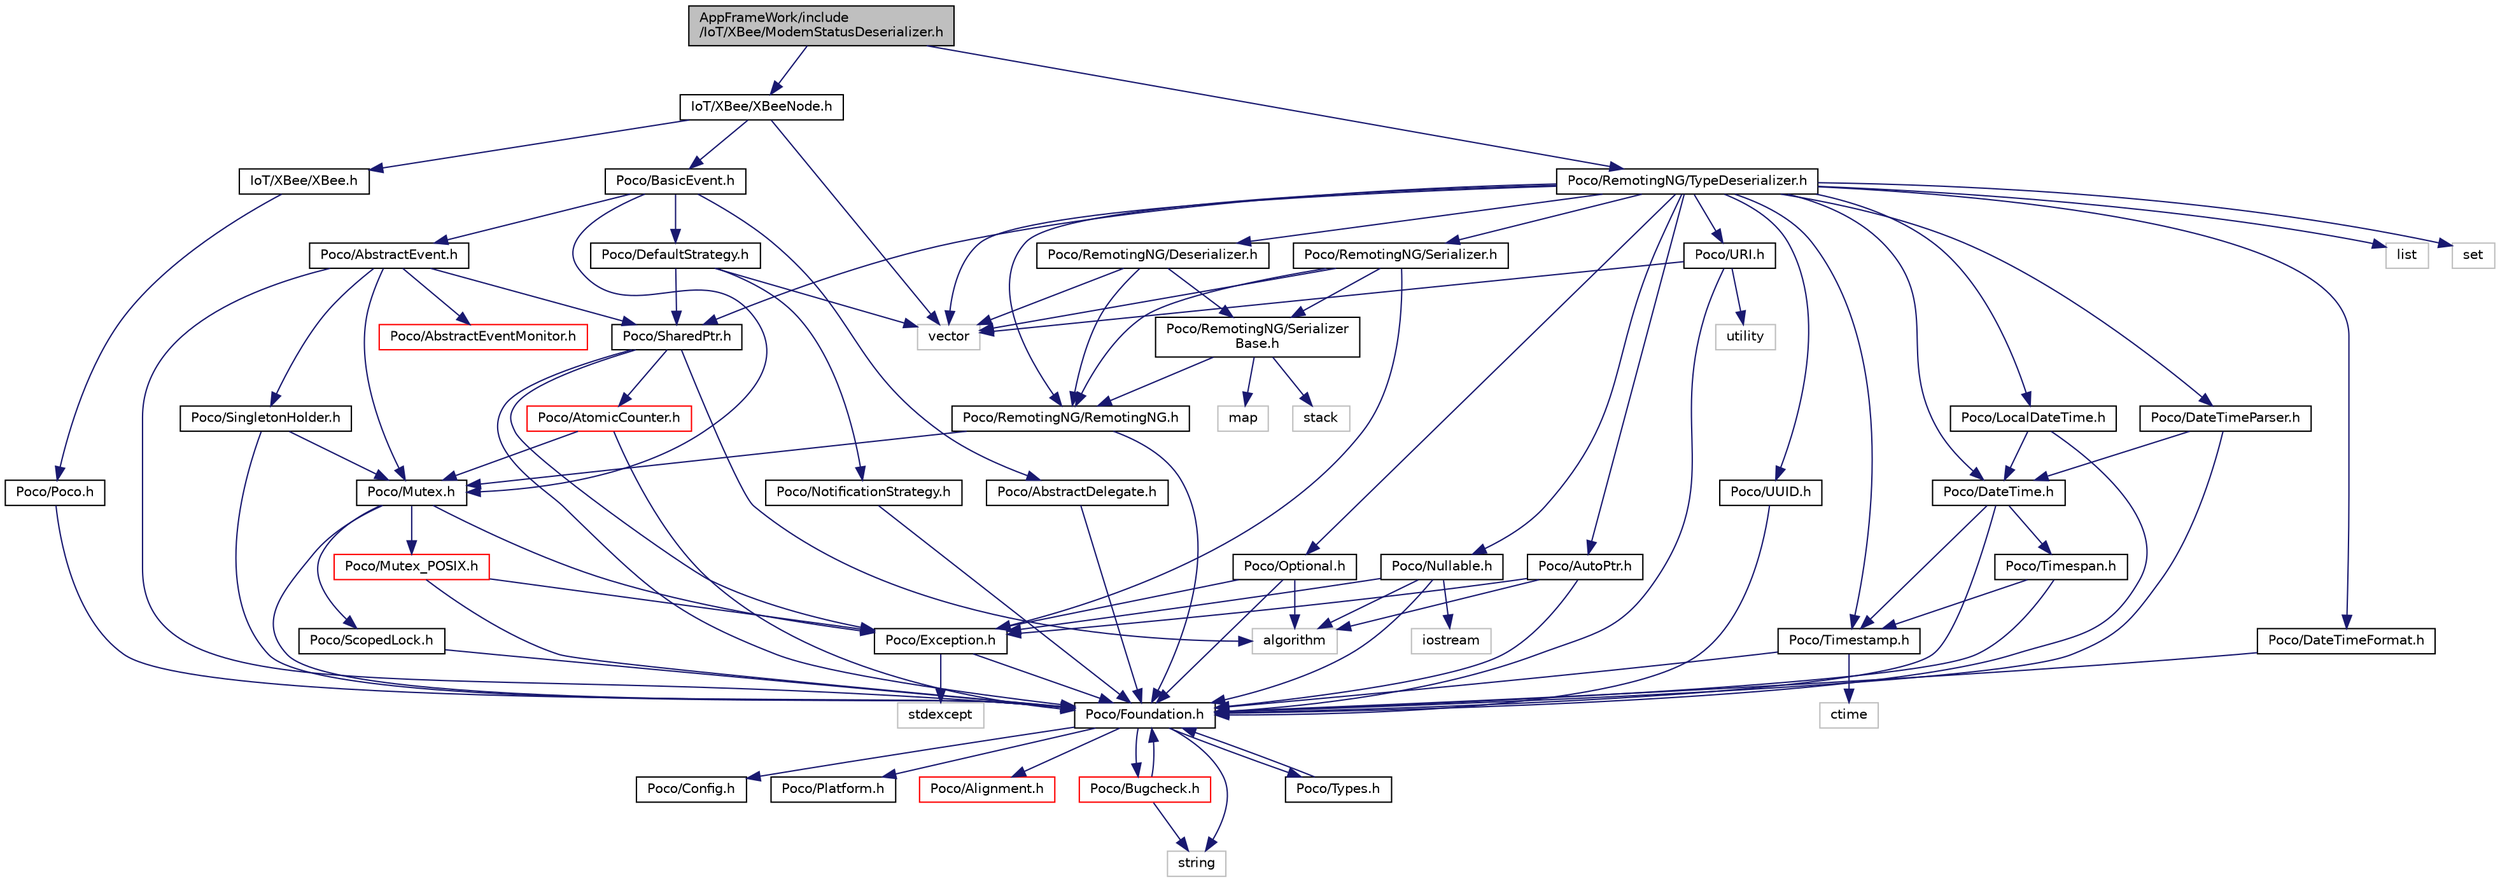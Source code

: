 digraph "AppFrameWork/include/IoT/XBee/ModemStatusDeserializer.h"
{
 // LATEX_PDF_SIZE
  edge [fontname="Helvetica",fontsize="10",labelfontname="Helvetica",labelfontsize="10"];
  node [fontname="Helvetica",fontsize="10",shape=record];
  Node1 [label="AppFrameWork/include\l/IoT/XBee/ModemStatusDeserializer.h",height=0.2,width=0.4,color="black", fillcolor="grey75", style="filled", fontcolor="black",tooltip=" "];
  Node1 -> Node2 [color="midnightblue",fontsize="10",style="solid"];
  Node2 [label="IoT/XBee/XBeeNode.h",height=0.2,width=0.4,color="black", fillcolor="white", style="filled",URL="$XBeeNode_8h.html",tooltip=" "];
  Node2 -> Node3 [color="midnightblue",fontsize="10",style="solid"];
  Node3 [label="IoT/XBee/XBee.h",height=0.2,width=0.4,color="black", fillcolor="white", style="filled",URL="$XBee_8h.html",tooltip=" "];
  Node3 -> Node4 [color="midnightblue",fontsize="10",style="solid"];
  Node4 [label="Poco/Poco.h",height=0.2,width=0.4,color="black", fillcolor="white", style="filled",URL="$Poco_8h.html",tooltip=" "];
  Node4 -> Node5 [color="midnightblue",fontsize="10",style="solid"];
  Node5 [label="Poco/Foundation.h",height=0.2,width=0.4,color="black", fillcolor="white", style="filled",URL="$Foundation_8h.html",tooltip=" "];
  Node5 -> Node6 [color="midnightblue",fontsize="10",style="solid"];
  Node6 [label="Poco/Config.h",height=0.2,width=0.4,color="black", fillcolor="white", style="filled",URL="$Config_8h.html",tooltip=" "];
  Node5 -> Node7 [color="midnightblue",fontsize="10",style="solid"];
  Node7 [label="Poco/Platform.h",height=0.2,width=0.4,color="black", fillcolor="white", style="filled",URL="$Platform_8h.html",tooltip=" "];
  Node5 -> Node8 [color="midnightblue",fontsize="10",style="solid"];
  Node8 [label="Poco/Alignment.h",height=0.2,width=0.4,color="red", fillcolor="white", style="filled",URL="$Alignment_8h.html",tooltip=" "];
  Node5 -> Node10 [color="midnightblue",fontsize="10",style="solid"];
  Node10 [label="Poco/Bugcheck.h",height=0.2,width=0.4,color="red", fillcolor="white", style="filled",URL="$Bugcheck_8h.html",tooltip=" "];
  Node10 -> Node5 [color="midnightblue",fontsize="10",style="solid"];
  Node10 -> Node11 [color="midnightblue",fontsize="10",style="solid"];
  Node11 [label="string",height=0.2,width=0.4,color="grey75", fillcolor="white", style="filled",tooltip=" "];
  Node5 -> Node13 [color="midnightblue",fontsize="10",style="solid"];
  Node13 [label="Poco/Types.h",height=0.2,width=0.4,color="black", fillcolor="white", style="filled",URL="$Types_8h.html",tooltip=" "];
  Node13 -> Node5 [color="midnightblue",fontsize="10",style="solid"];
  Node5 -> Node11 [color="midnightblue",fontsize="10",style="solid"];
  Node2 -> Node14 [color="midnightblue",fontsize="10",style="solid"];
  Node14 [label="Poco/BasicEvent.h",height=0.2,width=0.4,color="black", fillcolor="white", style="filled",URL="$BasicEvent_8h.html",tooltip=" "];
  Node14 -> Node15 [color="midnightblue",fontsize="10",style="solid"];
  Node15 [label="Poco/AbstractEvent.h",height=0.2,width=0.4,color="black", fillcolor="white", style="filled",URL="$AbstractEvent_8h.html",tooltip=" "];
  Node15 -> Node5 [color="midnightblue",fontsize="10",style="solid"];
  Node15 -> Node16 [color="midnightblue",fontsize="10",style="solid"];
  Node16 [label="Poco/SingletonHolder.h",height=0.2,width=0.4,color="black", fillcolor="white", style="filled",URL="$SingletonHolder_8h.html",tooltip=" "];
  Node16 -> Node5 [color="midnightblue",fontsize="10",style="solid"];
  Node16 -> Node17 [color="midnightblue",fontsize="10",style="solid"];
  Node17 [label="Poco/Mutex.h",height=0.2,width=0.4,color="black", fillcolor="white", style="filled",URL="$Mutex_8h.html",tooltip=" "];
  Node17 -> Node5 [color="midnightblue",fontsize="10",style="solid"];
  Node17 -> Node18 [color="midnightblue",fontsize="10",style="solid"];
  Node18 [label="Poco/Exception.h",height=0.2,width=0.4,color="black", fillcolor="white", style="filled",URL="$Exception_8h.html",tooltip=" "];
  Node18 -> Node5 [color="midnightblue",fontsize="10",style="solid"];
  Node18 -> Node19 [color="midnightblue",fontsize="10",style="solid"];
  Node19 [label="stdexcept",height=0.2,width=0.4,color="grey75", fillcolor="white", style="filled",tooltip=" "];
  Node17 -> Node20 [color="midnightblue",fontsize="10",style="solid"];
  Node20 [label="Poco/ScopedLock.h",height=0.2,width=0.4,color="black", fillcolor="white", style="filled",URL="$ScopedLock_8h.html",tooltip=" "];
  Node20 -> Node5 [color="midnightblue",fontsize="10",style="solid"];
  Node17 -> Node21 [color="midnightblue",fontsize="10",style="solid"];
  Node21 [label="Poco/Mutex_POSIX.h",height=0.2,width=0.4,color="red", fillcolor="white", style="filled",URL="$Mutex__POSIX_8h.html",tooltip=" "];
  Node21 -> Node5 [color="midnightblue",fontsize="10",style="solid"];
  Node21 -> Node18 [color="midnightblue",fontsize="10",style="solid"];
  Node15 -> Node24 [color="midnightblue",fontsize="10",style="solid"];
  Node24 [label="Poco/SharedPtr.h",height=0.2,width=0.4,color="black", fillcolor="white", style="filled",URL="$SharedPtr_8h.html",tooltip=" "];
  Node24 -> Node5 [color="midnightblue",fontsize="10",style="solid"];
  Node24 -> Node18 [color="midnightblue",fontsize="10",style="solid"];
  Node24 -> Node25 [color="midnightblue",fontsize="10",style="solid"];
  Node25 [label="Poco/AtomicCounter.h",height=0.2,width=0.4,color="red", fillcolor="white", style="filled",URL="$AtomicCounter_8h.html",tooltip=" "];
  Node25 -> Node5 [color="midnightblue",fontsize="10",style="solid"];
  Node25 -> Node17 [color="midnightblue",fontsize="10",style="solid"];
  Node24 -> Node28 [color="midnightblue",fontsize="10",style="solid"];
  Node28 [label="algorithm",height=0.2,width=0.4,color="grey75", fillcolor="white", style="filled",tooltip=" "];
  Node15 -> Node17 [color="midnightblue",fontsize="10",style="solid"];
  Node15 -> Node29 [color="midnightblue",fontsize="10",style="solid"];
  Node29 [label="Poco/AbstractEventMonitor.h",height=0.2,width=0.4,color="red", fillcolor="white", style="filled",URL="$AbstractEventMonitor_8h.html",tooltip=" "];
  Node14 -> Node62 [color="midnightblue",fontsize="10",style="solid"];
  Node62 [label="Poco/DefaultStrategy.h",height=0.2,width=0.4,color="black", fillcolor="white", style="filled",URL="$DefaultStrategy_8h.html",tooltip=" "];
  Node62 -> Node63 [color="midnightblue",fontsize="10",style="solid"];
  Node63 [label="Poco/NotificationStrategy.h",height=0.2,width=0.4,color="black", fillcolor="white", style="filled",URL="$NotificationStrategy_8h.html",tooltip=" "];
  Node63 -> Node5 [color="midnightblue",fontsize="10",style="solid"];
  Node62 -> Node24 [color="midnightblue",fontsize="10",style="solid"];
  Node62 -> Node60 [color="midnightblue",fontsize="10",style="solid"];
  Node60 [label="vector",height=0.2,width=0.4,color="grey75", fillcolor="white", style="filled",tooltip=" "];
  Node14 -> Node64 [color="midnightblue",fontsize="10",style="solid"];
  Node64 [label="Poco/AbstractDelegate.h",height=0.2,width=0.4,color="black", fillcolor="white", style="filled",URL="$AbstractDelegate_8h.html",tooltip=" "];
  Node64 -> Node5 [color="midnightblue",fontsize="10",style="solid"];
  Node14 -> Node17 [color="midnightblue",fontsize="10",style="solid"];
  Node2 -> Node60 [color="midnightblue",fontsize="10",style="solid"];
  Node1 -> Node65 [color="midnightblue",fontsize="10",style="solid"];
  Node65 [label="Poco/RemotingNG/TypeDeserializer.h",height=0.2,width=0.4,color="black", fillcolor="white", style="filled",URL="$TypeDeserializer_8h.html",tooltip=" "];
  Node65 -> Node66 [color="midnightblue",fontsize="10",style="solid"];
  Node66 [label="Poco/RemotingNG/RemotingNG.h",height=0.2,width=0.4,color="black", fillcolor="white", style="filled",URL="$RemotingNG_8h.html",tooltip=" "];
  Node66 -> Node5 [color="midnightblue",fontsize="10",style="solid"];
  Node66 -> Node17 [color="midnightblue",fontsize="10",style="solid"];
  Node65 -> Node67 [color="midnightblue",fontsize="10",style="solid"];
  Node67 [label="Poco/RemotingNG/Deserializer.h",height=0.2,width=0.4,color="black", fillcolor="white", style="filled",URL="$Deserializer_8h.html",tooltip=" "];
  Node67 -> Node66 [color="midnightblue",fontsize="10",style="solid"];
  Node67 -> Node68 [color="midnightblue",fontsize="10",style="solid"];
  Node68 [label="Poco/RemotingNG/Serializer\lBase.h",height=0.2,width=0.4,color="black", fillcolor="white", style="filled",URL="$SerializerBase_8h.html",tooltip=" "];
  Node68 -> Node66 [color="midnightblue",fontsize="10",style="solid"];
  Node68 -> Node54 [color="midnightblue",fontsize="10",style="solid"];
  Node54 [label="map",height=0.2,width=0.4,color="grey75", fillcolor="white", style="filled",tooltip=" "];
  Node68 -> Node69 [color="midnightblue",fontsize="10",style="solid"];
  Node69 [label="stack",height=0.2,width=0.4,color="grey75", fillcolor="white", style="filled",tooltip=" "];
  Node67 -> Node60 [color="midnightblue",fontsize="10",style="solid"];
  Node65 -> Node70 [color="midnightblue",fontsize="10",style="solid"];
  Node70 [label="Poco/RemotingNG/Serializer.h",height=0.2,width=0.4,color="black", fillcolor="white", style="filled",URL="$Serializer_8h.html",tooltip=" "];
  Node70 -> Node66 [color="midnightblue",fontsize="10",style="solid"];
  Node70 -> Node68 [color="midnightblue",fontsize="10",style="solid"];
  Node70 -> Node18 [color="midnightblue",fontsize="10",style="solid"];
  Node70 -> Node60 [color="midnightblue",fontsize="10",style="solid"];
  Node65 -> Node71 [color="midnightblue",fontsize="10",style="solid"];
  Node71 [label="Poco/Optional.h",height=0.2,width=0.4,color="black", fillcolor="white", style="filled",URL="$Optional_8h.html",tooltip=" "];
  Node71 -> Node5 [color="midnightblue",fontsize="10",style="solid"];
  Node71 -> Node18 [color="midnightblue",fontsize="10",style="solid"];
  Node71 -> Node28 [color="midnightblue",fontsize="10",style="solid"];
  Node65 -> Node72 [color="midnightblue",fontsize="10",style="solid"];
  Node72 [label="Poco/Nullable.h",height=0.2,width=0.4,color="black", fillcolor="white", style="filled",URL="$Nullable_8h.html",tooltip=" "];
  Node72 -> Node5 [color="midnightblue",fontsize="10",style="solid"];
  Node72 -> Node18 [color="midnightblue",fontsize="10",style="solid"];
  Node72 -> Node28 [color="midnightblue",fontsize="10",style="solid"];
  Node72 -> Node73 [color="midnightblue",fontsize="10",style="solid"];
  Node73 [label="iostream",height=0.2,width=0.4,color="grey75", fillcolor="white", style="filled",tooltip=" "];
  Node65 -> Node37 [color="midnightblue",fontsize="10",style="solid"];
  Node37 [label="Poco/AutoPtr.h",height=0.2,width=0.4,color="black", fillcolor="white", style="filled",URL="$AutoPtr_8h.html",tooltip=" "];
  Node37 -> Node5 [color="midnightblue",fontsize="10",style="solid"];
  Node37 -> Node18 [color="midnightblue",fontsize="10",style="solid"];
  Node37 -> Node28 [color="midnightblue",fontsize="10",style="solid"];
  Node65 -> Node24 [color="midnightblue",fontsize="10",style="solid"];
  Node65 -> Node74 [color="midnightblue",fontsize="10",style="solid"];
  Node74 [label="Poco/URI.h",height=0.2,width=0.4,color="black", fillcolor="white", style="filled",URL="$URI_8h.html",tooltip=" "];
  Node74 -> Node5 [color="midnightblue",fontsize="10",style="solid"];
  Node74 -> Node60 [color="midnightblue",fontsize="10",style="solid"];
  Node74 -> Node75 [color="midnightblue",fontsize="10",style="solid"];
  Node75 [label="utility",height=0.2,width=0.4,color="grey75", fillcolor="white", style="filled",tooltip=" "];
  Node65 -> Node76 [color="midnightblue",fontsize="10",style="solid"];
  Node76 [label="Poco/UUID.h",height=0.2,width=0.4,color="black", fillcolor="white", style="filled",URL="$UUID_8h.html",tooltip=" "];
  Node76 -> Node5 [color="midnightblue",fontsize="10",style="solid"];
  Node65 -> Node52 [color="midnightblue",fontsize="10",style="solid"];
  Node52 [label="Poco/Timestamp.h",height=0.2,width=0.4,color="black", fillcolor="white", style="filled",URL="$Timestamp_8h.html",tooltip=" "];
  Node52 -> Node5 [color="midnightblue",fontsize="10",style="solid"];
  Node52 -> Node53 [color="midnightblue",fontsize="10",style="solid"];
  Node53 [label="ctime",height=0.2,width=0.4,color="grey75", fillcolor="white", style="filled",tooltip=" "];
  Node65 -> Node77 [color="midnightblue",fontsize="10",style="solid"];
  Node77 [label="Poco/DateTime.h",height=0.2,width=0.4,color="black", fillcolor="white", style="filled",URL="$DateTime_8h.html",tooltip=" "];
  Node77 -> Node5 [color="midnightblue",fontsize="10",style="solid"];
  Node77 -> Node52 [color="midnightblue",fontsize="10",style="solid"];
  Node77 -> Node78 [color="midnightblue",fontsize="10",style="solid"];
  Node78 [label="Poco/Timespan.h",height=0.2,width=0.4,color="black", fillcolor="white", style="filled",URL="$Timespan_8h.html",tooltip=" "];
  Node78 -> Node5 [color="midnightblue",fontsize="10",style="solid"];
  Node78 -> Node52 [color="midnightblue",fontsize="10",style="solid"];
  Node65 -> Node79 [color="midnightblue",fontsize="10",style="solid"];
  Node79 [label="Poco/LocalDateTime.h",height=0.2,width=0.4,color="black", fillcolor="white", style="filled",URL="$LocalDateTime_8h.html",tooltip=" "];
  Node79 -> Node5 [color="midnightblue",fontsize="10",style="solid"];
  Node79 -> Node77 [color="midnightblue",fontsize="10",style="solid"];
  Node65 -> Node80 [color="midnightblue",fontsize="10",style="solid"];
  Node80 [label="Poco/DateTimeParser.h",height=0.2,width=0.4,color="black", fillcolor="white", style="filled",URL="$DateTimeParser_8h.html",tooltip=" "];
  Node80 -> Node5 [color="midnightblue",fontsize="10",style="solid"];
  Node80 -> Node77 [color="midnightblue",fontsize="10",style="solid"];
  Node65 -> Node81 [color="midnightblue",fontsize="10",style="solid"];
  Node81 [label="Poco/DateTimeFormat.h",height=0.2,width=0.4,color="black", fillcolor="white", style="filled",URL="$DateTimeFormat_8h.html",tooltip=" "];
  Node81 -> Node5 [color="midnightblue",fontsize="10",style="solid"];
  Node65 -> Node60 [color="midnightblue",fontsize="10",style="solid"];
  Node65 -> Node82 [color="midnightblue",fontsize="10",style="solid"];
  Node82 [label="list",height=0.2,width=0.4,color="grey75", fillcolor="white", style="filled",tooltip=" "];
  Node65 -> Node83 [color="midnightblue",fontsize="10",style="solid"];
  Node83 [label="set",height=0.2,width=0.4,color="grey75", fillcolor="white", style="filled",tooltip=" "];
}
